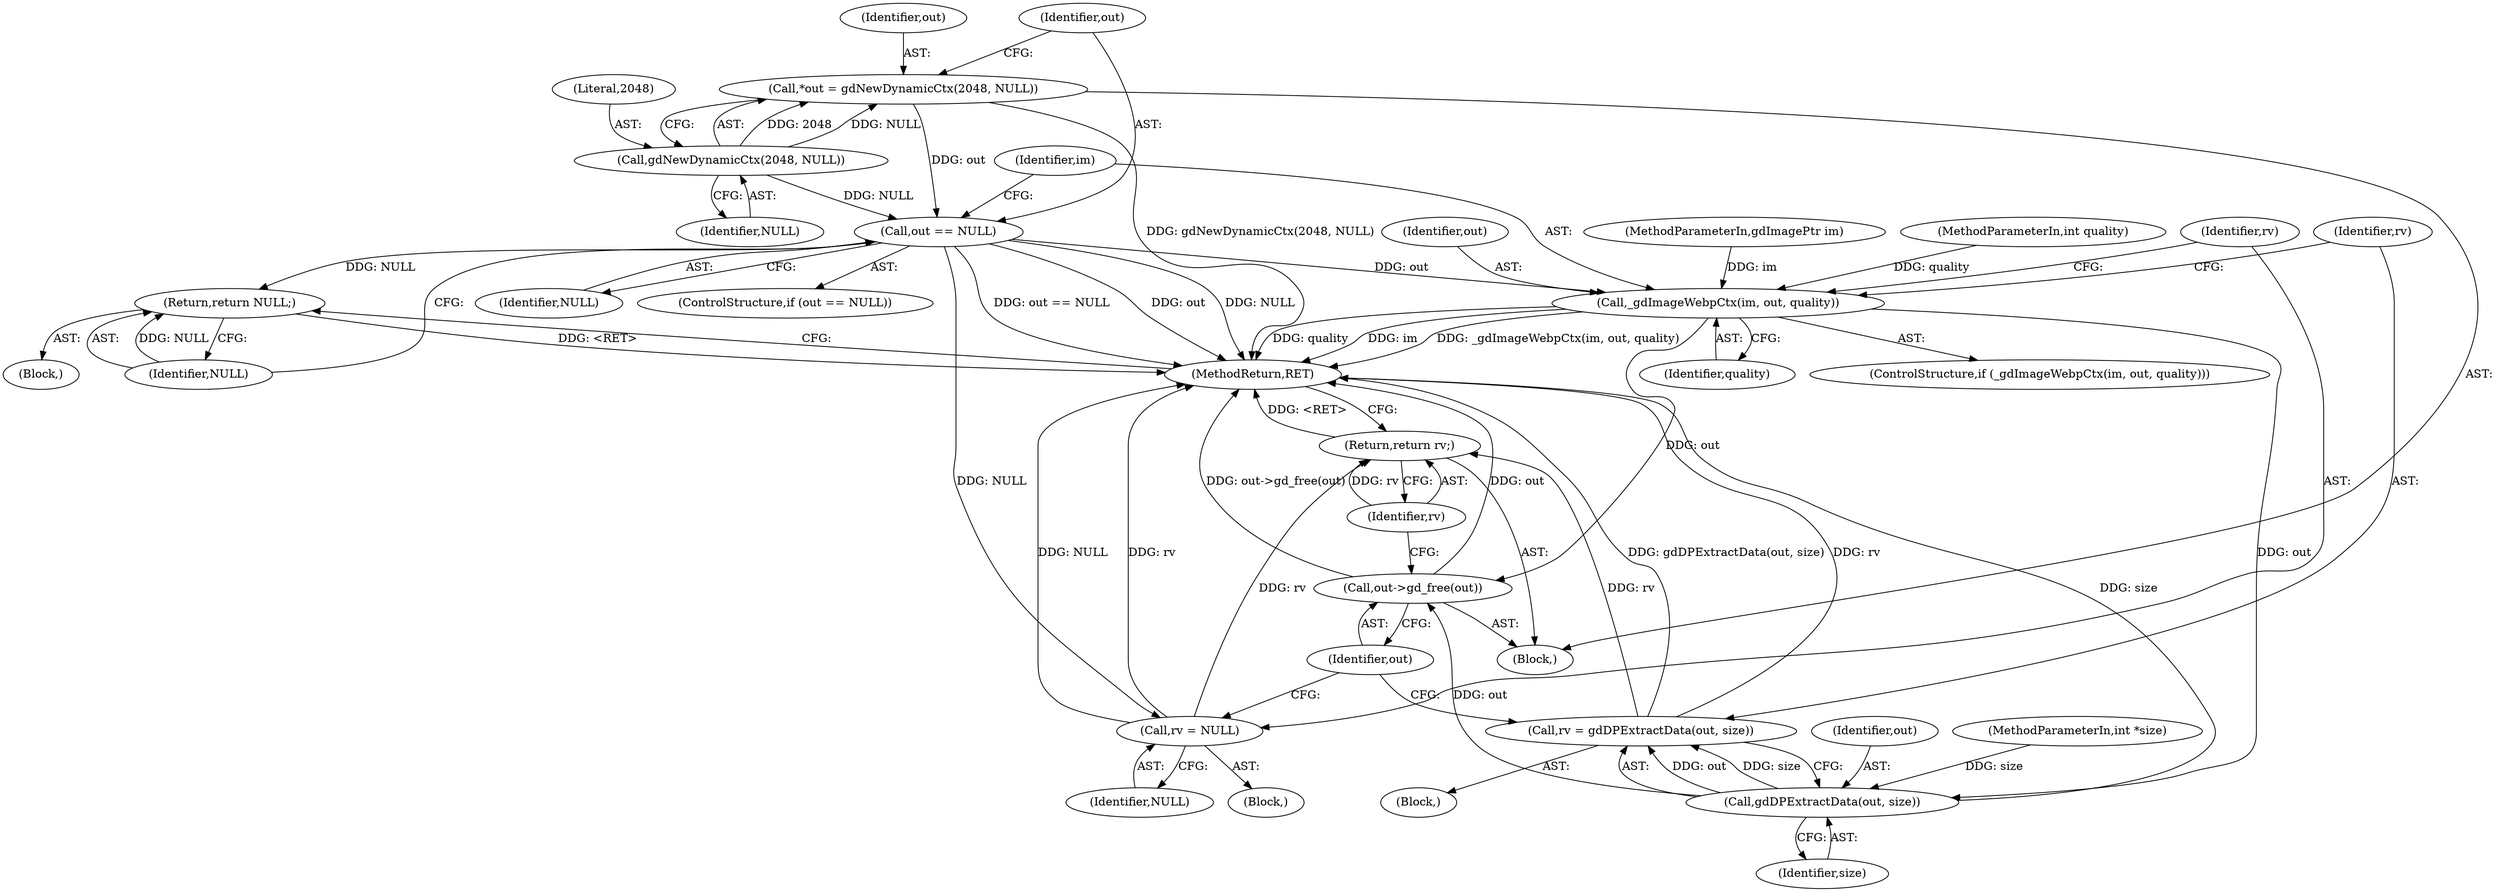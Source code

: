 digraph "0_libgd_a49feeae76d41959d85ee733925a4cf40bac61b2_3@pointer" {
"1000113" [label="(Call,out == NULL)"];
"1000107" [label="(Call,*out = gdNewDynamicCtx(2048, NULL))"];
"1000109" [label="(Call,gdNewDynamicCtx(2048, NULL))"];
"1000117" [label="(Return,return NULL;)"];
"1000120" [label="(Call,_gdImageWebpCtx(im, out, quality))"];
"1000132" [label="(Call,gdDPExtractData(out, size))"];
"1000130" [label="(Call,rv = gdDPExtractData(out, size))"];
"1000137" [label="(Return,return rv;)"];
"1000135" [label="(Call,out->gd_free(out))"];
"1000125" [label="(Call,rv = NULL)"];
"1000119" [label="(ControlStructure,if (_gdImageWebpCtx(im, out, quality)))"];
"1000135" [label="(Call,out->gd_free(out))"];
"1000104" [label="(Block,)"];
"1000138" [label="(Identifier,rv)"];
"1000103" [label="(MethodParameterIn,int quality)"];
"1000129" [label="(Block,)"];
"1000116" [label="(Block,)"];
"1000111" [label="(Identifier,NULL)"];
"1000115" [label="(Identifier,NULL)"];
"1000127" [label="(Identifier,NULL)"];
"1000132" [label="(Call,gdDPExtractData(out, size))"];
"1000122" [label="(Identifier,out)"];
"1000130" [label="(Call,rv = gdDPExtractData(out, size))"];
"1000108" [label="(Identifier,out)"];
"1000109" [label="(Call,gdNewDynamicCtx(2048, NULL))"];
"1000107" [label="(Call,*out = gdNewDynamicCtx(2048, NULL))"];
"1000125" [label="(Call,rv = NULL)"];
"1000136" [label="(Identifier,out)"];
"1000134" [label="(Identifier,size)"];
"1000131" [label="(Identifier,rv)"];
"1000121" [label="(Identifier,im)"];
"1000133" [label="(Identifier,out)"];
"1000110" [label="(Literal,2048)"];
"1000102" [label="(MethodParameterIn,int *size)"];
"1000113" [label="(Call,out == NULL)"];
"1000112" [label="(ControlStructure,if (out == NULL))"];
"1000114" [label="(Identifier,out)"];
"1000126" [label="(Identifier,rv)"];
"1000101" [label="(MethodParameterIn,gdImagePtr im)"];
"1000139" [label="(MethodReturn,RET)"];
"1000120" [label="(Call,_gdImageWebpCtx(im, out, quality))"];
"1000118" [label="(Identifier,NULL)"];
"1000137" [label="(Return,return rv;)"];
"1000123" [label="(Identifier,quality)"];
"1000124" [label="(Block,)"];
"1000117" [label="(Return,return NULL;)"];
"1000113" -> "1000112"  [label="AST: "];
"1000113" -> "1000115"  [label="CFG: "];
"1000114" -> "1000113"  [label="AST: "];
"1000115" -> "1000113"  [label="AST: "];
"1000118" -> "1000113"  [label="CFG: "];
"1000121" -> "1000113"  [label="CFG: "];
"1000113" -> "1000139"  [label="DDG: out"];
"1000113" -> "1000139"  [label="DDG: NULL"];
"1000113" -> "1000139"  [label="DDG: out == NULL"];
"1000107" -> "1000113"  [label="DDG: out"];
"1000109" -> "1000113"  [label="DDG: NULL"];
"1000113" -> "1000117"  [label="DDG: NULL"];
"1000113" -> "1000120"  [label="DDG: out"];
"1000113" -> "1000125"  [label="DDG: NULL"];
"1000107" -> "1000104"  [label="AST: "];
"1000107" -> "1000109"  [label="CFG: "];
"1000108" -> "1000107"  [label="AST: "];
"1000109" -> "1000107"  [label="AST: "];
"1000114" -> "1000107"  [label="CFG: "];
"1000107" -> "1000139"  [label="DDG: gdNewDynamicCtx(2048, NULL)"];
"1000109" -> "1000107"  [label="DDG: 2048"];
"1000109" -> "1000107"  [label="DDG: NULL"];
"1000109" -> "1000111"  [label="CFG: "];
"1000110" -> "1000109"  [label="AST: "];
"1000111" -> "1000109"  [label="AST: "];
"1000117" -> "1000116"  [label="AST: "];
"1000117" -> "1000118"  [label="CFG: "];
"1000118" -> "1000117"  [label="AST: "];
"1000139" -> "1000117"  [label="CFG: "];
"1000117" -> "1000139"  [label="DDG: <RET>"];
"1000118" -> "1000117"  [label="DDG: NULL"];
"1000120" -> "1000119"  [label="AST: "];
"1000120" -> "1000123"  [label="CFG: "];
"1000121" -> "1000120"  [label="AST: "];
"1000122" -> "1000120"  [label="AST: "];
"1000123" -> "1000120"  [label="AST: "];
"1000126" -> "1000120"  [label="CFG: "];
"1000131" -> "1000120"  [label="CFG: "];
"1000120" -> "1000139"  [label="DDG: quality"];
"1000120" -> "1000139"  [label="DDG: im"];
"1000120" -> "1000139"  [label="DDG: _gdImageWebpCtx(im, out, quality)"];
"1000101" -> "1000120"  [label="DDG: im"];
"1000103" -> "1000120"  [label="DDG: quality"];
"1000120" -> "1000132"  [label="DDG: out"];
"1000120" -> "1000135"  [label="DDG: out"];
"1000132" -> "1000130"  [label="AST: "];
"1000132" -> "1000134"  [label="CFG: "];
"1000133" -> "1000132"  [label="AST: "];
"1000134" -> "1000132"  [label="AST: "];
"1000130" -> "1000132"  [label="CFG: "];
"1000132" -> "1000139"  [label="DDG: size"];
"1000132" -> "1000130"  [label="DDG: out"];
"1000132" -> "1000130"  [label="DDG: size"];
"1000102" -> "1000132"  [label="DDG: size"];
"1000132" -> "1000135"  [label="DDG: out"];
"1000130" -> "1000129"  [label="AST: "];
"1000131" -> "1000130"  [label="AST: "];
"1000136" -> "1000130"  [label="CFG: "];
"1000130" -> "1000139"  [label="DDG: rv"];
"1000130" -> "1000139"  [label="DDG: gdDPExtractData(out, size)"];
"1000130" -> "1000137"  [label="DDG: rv"];
"1000137" -> "1000104"  [label="AST: "];
"1000137" -> "1000138"  [label="CFG: "];
"1000138" -> "1000137"  [label="AST: "];
"1000139" -> "1000137"  [label="CFG: "];
"1000137" -> "1000139"  [label="DDG: <RET>"];
"1000138" -> "1000137"  [label="DDG: rv"];
"1000125" -> "1000137"  [label="DDG: rv"];
"1000135" -> "1000104"  [label="AST: "];
"1000135" -> "1000136"  [label="CFG: "];
"1000136" -> "1000135"  [label="AST: "];
"1000138" -> "1000135"  [label="CFG: "];
"1000135" -> "1000139"  [label="DDG: out"];
"1000135" -> "1000139"  [label="DDG: out->gd_free(out)"];
"1000125" -> "1000124"  [label="AST: "];
"1000125" -> "1000127"  [label="CFG: "];
"1000126" -> "1000125"  [label="AST: "];
"1000127" -> "1000125"  [label="AST: "];
"1000136" -> "1000125"  [label="CFG: "];
"1000125" -> "1000139"  [label="DDG: NULL"];
"1000125" -> "1000139"  [label="DDG: rv"];
}
